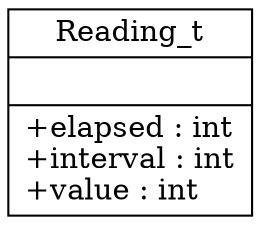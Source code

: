 digraph doxygraph
{
graph [ rankdir="RL" ]
"struct_reading__t" [ label="Reading_t\n||+elapsed : int\l+interval : int\l+value : int\l" shape="record" ]
}
